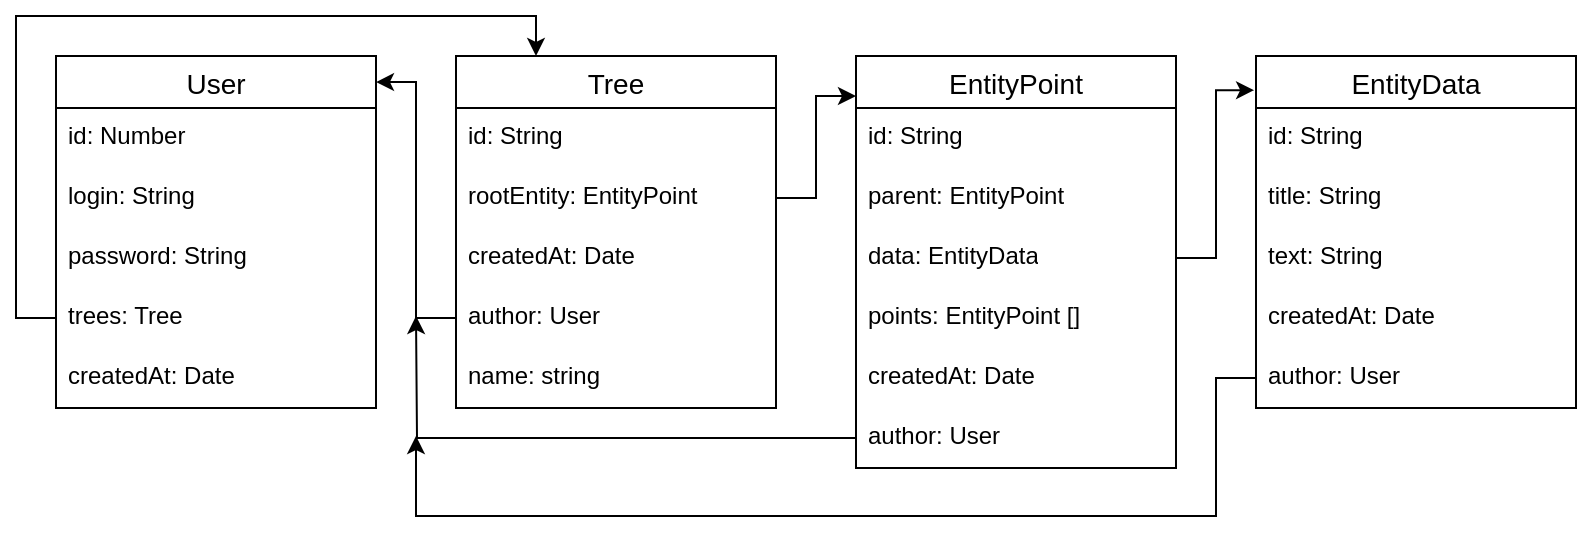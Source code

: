 <mxfile version="21.1.4" type="device">
  <diagram name="Страница 1" id="KvHwKT1946fFh7G32Nm5">
    <mxGraphModel dx="1674" dy="774" grid="1" gridSize="10" guides="1" tooltips="1" connect="1" arrows="1" fold="1" page="1" pageScale="1" pageWidth="827" pageHeight="1169" math="0" shadow="0">
      <root>
        <mxCell id="0" />
        <mxCell id="1" parent="0" />
        <mxCell id="ULkRijDtTXt9nsSpfZVI-3" value="User" style="swimlane;fontStyle=0;childLayout=stackLayout;horizontal=1;startSize=26;horizontalStack=0;resizeParent=1;resizeParentMax=0;resizeLast=0;collapsible=1;marginBottom=0;align=center;fontSize=14;" parent="1" vertex="1">
          <mxGeometry x="40" y="120" width="160" height="176" as="geometry" />
        </mxCell>
        <mxCell id="ULkRijDtTXt9nsSpfZVI-4" value="id: Number" style="text;strokeColor=none;fillColor=none;spacingLeft=4;spacingRight=4;overflow=hidden;rotatable=0;points=[[0,0.5],[1,0.5]];portConstraint=eastwest;fontSize=12;whiteSpace=wrap;html=1;" parent="ULkRijDtTXt9nsSpfZVI-3" vertex="1">
          <mxGeometry y="26" width="160" height="30" as="geometry" />
        </mxCell>
        <mxCell id="ULkRijDtTXt9nsSpfZVI-5" value="login: String" style="text;strokeColor=none;fillColor=none;spacingLeft=4;spacingRight=4;overflow=hidden;rotatable=0;points=[[0,0.5],[1,0.5]];portConstraint=eastwest;fontSize=12;whiteSpace=wrap;html=1;" parent="ULkRijDtTXt9nsSpfZVI-3" vertex="1">
          <mxGeometry y="56" width="160" height="30" as="geometry" />
        </mxCell>
        <mxCell id="ULkRijDtTXt9nsSpfZVI-6" value="password: String" style="text;strokeColor=none;fillColor=none;spacingLeft=4;spacingRight=4;overflow=hidden;rotatable=0;points=[[0,0.5],[1,0.5]];portConstraint=eastwest;fontSize=12;whiteSpace=wrap;html=1;" parent="ULkRijDtTXt9nsSpfZVI-3" vertex="1">
          <mxGeometry y="86" width="160" height="30" as="geometry" />
        </mxCell>
        <mxCell id="ULkRijDtTXt9nsSpfZVI-9" value="trees: Tree" style="text;strokeColor=none;fillColor=none;spacingLeft=4;spacingRight=4;overflow=hidden;rotatable=0;points=[[0,0.5],[1,0.5]];portConstraint=eastwest;fontSize=12;whiteSpace=wrap;html=1;" parent="ULkRijDtTXt9nsSpfZVI-3" vertex="1">
          <mxGeometry y="116" width="160" height="30" as="geometry" />
        </mxCell>
        <mxCell id="ULkRijDtTXt9nsSpfZVI-14" value="createdAt: Date" style="text;strokeColor=none;fillColor=none;spacingLeft=4;spacingRight=4;overflow=hidden;rotatable=0;points=[[0,0.5],[1,0.5]];portConstraint=eastwest;fontSize=12;whiteSpace=wrap;html=1;" parent="ULkRijDtTXt9nsSpfZVI-3" vertex="1">
          <mxGeometry y="146" width="160" height="30" as="geometry" />
        </mxCell>
        <mxCell id="ULkRijDtTXt9nsSpfZVI-17" value="Tree" style="swimlane;fontStyle=0;childLayout=stackLayout;horizontal=1;startSize=26;horizontalStack=0;resizeParent=1;resizeParentMax=0;resizeLast=0;collapsible=1;marginBottom=0;align=center;fontSize=14;" parent="1" vertex="1">
          <mxGeometry x="240" y="120" width="160" height="176" as="geometry" />
        </mxCell>
        <mxCell id="ULkRijDtTXt9nsSpfZVI-18" value="id: String" style="text;strokeColor=none;fillColor=none;spacingLeft=4;spacingRight=4;overflow=hidden;rotatable=0;points=[[0,0.5],[1,0.5]];portConstraint=eastwest;fontSize=12;whiteSpace=wrap;html=1;" parent="ULkRijDtTXt9nsSpfZVI-17" vertex="1">
          <mxGeometry y="26" width="160" height="30" as="geometry" />
        </mxCell>
        <mxCell id="ULkRijDtTXt9nsSpfZVI-19" value="rootEntity:&amp;nbsp;EntityPoint" style="text;strokeColor=none;fillColor=none;spacingLeft=4;spacingRight=4;overflow=hidden;rotatable=0;points=[[0,0.5],[1,0.5]];portConstraint=eastwest;fontSize=12;whiteSpace=wrap;html=1;" parent="ULkRijDtTXt9nsSpfZVI-17" vertex="1">
          <mxGeometry y="56" width="160" height="30" as="geometry" />
        </mxCell>
        <mxCell id="ULkRijDtTXt9nsSpfZVI-20" value="createdAt: Date" style="text;strokeColor=none;fillColor=none;spacingLeft=4;spacingRight=4;overflow=hidden;rotatable=0;points=[[0,0.5],[1,0.5]];portConstraint=eastwest;fontSize=12;whiteSpace=wrap;html=1;" parent="ULkRijDtTXt9nsSpfZVI-17" vertex="1">
          <mxGeometry y="86" width="160" height="30" as="geometry" />
        </mxCell>
        <mxCell id="ULkRijDtTXt9nsSpfZVI-33" value="author: User" style="text;strokeColor=none;fillColor=none;spacingLeft=4;spacingRight=4;overflow=hidden;rotatable=0;points=[[0,0.5],[1,0.5]];portConstraint=eastwest;fontSize=12;whiteSpace=wrap;html=1;" parent="ULkRijDtTXt9nsSpfZVI-17" vertex="1">
          <mxGeometry y="116" width="160" height="30" as="geometry" />
        </mxCell>
        <mxCell id="O4hoSoFtSw9BWxIYlCnZ-1" value="name: string" style="text;strokeColor=none;fillColor=none;spacingLeft=4;spacingRight=4;overflow=hidden;rotatable=0;points=[[0,0.5],[1,0.5]];portConstraint=eastwest;fontSize=12;whiteSpace=wrap;html=1;" vertex="1" parent="ULkRijDtTXt9nsSpfZVI-17">
          <mxGeometry y="146" width="160" height="30" as="geometry" />
        </mxCell>
        <mxCell id="ULkRijDtTXt9nsSpfZVI-21" value="EntityPoint" style="swimlane;fontStyle=0;childLayout=stackLayout;horizontal=1;startSize=26;horizontalStack=0;resizeParent=1;resizeParentMax=0;resizeLast=0;collapsible=1;marginBottom=0;align=center;fontSize=14;" parent="1" vertex="1">
          <mxGeometry x="440" y="120" width="160" height="206" as="geometry" />
        </mxCell>
        <mxCell id="ULkRijDtTXt9nsSpfZVI-22" value="id: String" style="text;strokeColor=none;fillColor=none;spacingLeft=4;spacingRight=4;overflow=hidden;rotatable=0;points=[[0,0.5],[1,0.5]];portConstraint=eastwest;fontSize=12;whiteSpace=wrap;html=1;" parent="ULkRijDtTXt9nsSpfZVI-21" vertex="1">
          <mxGeometry y="26" width="160" height="30" as="geometry" />
        </mxCell>
        <mxCell id="ULkRijDtTXt9nsSpfZVI-23" value="parent: EntityPoint" style="text;strokeColor=none;fillColor=none;spacingLeft=4;spacingRight=4;overflow=hidden;rotatable=0;points=[[0,0.5],[1,0.5]];portConstraint=eastwest;fontSize=12;whiteSpace=wrap;html=1;" parent="ULkRijDtTXt9nsSpfZVI-21" vertex="1">
          <mxGeometry y="56" width="160" height="30" as="geometry" />
        </mxCell>
        <mxCell id="ULkRijDtTXt9nsSpfZVI-24" value="data: EntityData" style="text;strokeColor=none;fillColor=none;spacingLeft=4;spacingRight=4;overflow=hidden;rotatable=0;points=[[0,0.5],[1,0.5]];portConstraint=eastwest;fontSize=12;whiteSpace=wrap;html=1;" parent="ULkRijDtTXt9nsSpfZVI-21" vertex="1">
          <mxGeometry y="86" width="160" height="30" as="geometry" />
        </mxCell>
        <mxCell id="ULkRijDtTXt9nsSpfZVI-29" value="points: EntityPoint []" style="text;strokeColor=none;fillColor=none;spacingLeft=4;spacingRight=4;overflow=hidden;rotatable=0;points=[[0,0.5],[1,0.5]];portConstraint=eastwest;fontSize=12;whiteSpace=wrap;html=1;" parent="ULkRijDtTXt9nsSpfZVI-21" vertex="1">
          <mxGeometry y="116" width="160" height="30" as="geometry" />
        </mxCell>
        <mxCell id="ULkRijDtTXt9nsSpfZVI-32" value="createdAt: Date" style="text;strokeColor=none;fillColor=none;spacingLeft=4;spacingRight=4;overflow=hidden;rotatable=0;points=[[0,0.5],[1,0.5]];portConstraint=eastwest;fontSize=12;whiteSpace=wrap;html=1;" parent="ULkRijDtTXt9nsSpfZVI-21" vertex="1">
          <mxGeometry y="146" width="160" height="30" as="geometry" />
        </mxCell>
        <mxCell id="ULkRijDtTXt9nsSpfZVI-37" style="edgeStyle=orthogonalEdgeStyle;rounded=0;orthogonalLoop=1;jettySize=auto;html=1;" parent="ULkRijDtTXt9nsSpfZVI-21" source="ULkRijDtTXt9nsSpfZVI-35" edge="1">
          <mxGeometry relative="1" as="geometry">
            <mxPoint x="-220" y="130" as="targetPoint" />
          </mxGeometry>
        </mxCell>
        <mxCell id="ULkRijDtTXt9nsSpfZVI-35" value="author: User" style="text;strokeColor=none;fillColor=none;spacingLeft=4;spacingRight=4;overflow=hidden;rotatable=0;points=[[0,0.5],[1,0.5]];portConstraint=eastwest;fontSize=12;whiteSpace=wrap;html=1;" parent="ULkRijDtTXt9nsSpfZVI-21" vertex="1">
          <mxGeometry y="176" width="160" height="30" as="geometry" />
        </mxCell>
        <mxCell id="ULkRijDtTXt9nsSpfZVI-25" value="EntityData" style="swimlane;fontStyle=0;childLayout=stackLayout;horizontal=1;startSize=26;horizontalStack=0;resizeParent=1;resizeParentMax=0;resizeLast=0;collapsible=1;marginBottom=0;align=center;fontSize=14;" parent="1" vertex="1">
          <mxGeometry x="640" y="120" width="160" height="176" as="geometry" />
        </mxCell>
        <mxCell id="ULkRijDtTXt9nsSpfZVI-26" value="id: String" style="text;strokeColor=none;fillColor=none;spacingLeft=4;spacingRight=4;overflow=hidden;rotatable=0;points=[[0,0.5],[1,0.5]];portConstraint=eastwest;fontSize=12;whiteSpace=wrap;html=1;" parent="ULkRijDtTXt9nsSpfZVI-25" vertex="1">
          <mxGeometry y="26" width="160" height="30" as="geometry" />
        </mxCell>
        <mxCell id="ULkRijDtTXt9nsSpfZVI-27" value="title: String" style="text;strokeColor=none;fillColor=none;spacingLeft=4;spacingRight=4;overflow=hidden;rotatable=0;points=[[0,0.5],[1,0.5]];portConstraint=eastwest;fontSize=12;whiteSpace=wrap;html=1;" parent="ULkRijDtTXt9nsSpfZVI-25" vertex="1">
          <mxGeometry y="56" width="160" height="30" as="geometry" />
        </mxCell>
        <mxCell id="ULkRijDtTXt9nsSpfZVI-28" value="text: String" style="text;strokeColor=none;fillColor=none;spacingLeft=4;spacingRight=4;overflow=hidden;rotatable=0;points=[[0,0.5],[1,0.5]];portConstraint=eastwest;fontSize=12;whiteSpace=wrap;html=1;" parent="ULkRijDtTXt9nsSpfZVI-25" vertex="1">
          <mxGeometry y="86" width="160" height="30" as="geometry" />
        </mxCell>
        <mxCell id="ULkRijDtTXt9nsSpfZVI-30" value="createdAt: Date" style="text;strokeColor=none;fillColor=none;spacingLeft=4;spacingRight=4;overflow=hidden;rotatable=0;points=[[0,0.5],[1,0.5]];portConstraint=eastwest;fontSize=12;whiteSpace=wrap;html=1;" parent="ULkRijDtTXt9nsSpfZVI-25" vertex="1">
          <mxGeometry y="116" width="160" height="30" as="geometry" />
        </mxCell>
        <mxCell id="ULkRijDtTXt9nsSpfZVI-38" style="edgeStyle=orthogonalEdgeStyle;rounded=0;orthogonalLoop=1;jettySize=auto;html=1;" parent="ULkRijDtTXt9nsSpfZVI-25" source="ULkRijDtTXt9nsSpfZVI-34" edge="1">
          <mxGeometry relative="1" as="geometry">
            <mxPoint x="-420" y="190" as="targetPoint" />
            <Array as="points">
              <mxPoint x="-20" y="161" />
              <mxPoint x="-20" y="230" />
              <mxPoint x="-420" y="230" />
            </Array>
          </mxGeometry>
        </mxCell>
        <mxCell id="ULkRijDtTXt9nsSpfZVI-34" value="author: User" style="text;strokeColor=none;fillColor=none;spacingLeft=4;spacingRight=4;overflow=hidden;rotatable=0;points=[[0,0.5],[1,0.5]];portConstraint=eastwest;fontSize=12;whiteSpace=wrap;html=1;" parent="ULkRijDtTXt9nsSpfZVI-25" vertex="1">
          <mxGeometry y="146" width="160" height="30" as="geometry" />
        </mxCell>
        <mxCell id="ULkRijDtTXt9nsSpfZVI-36" style="edgeStyle=orthogonalEdgeStyle;rounded=0;orthogonalLoop=1;jettySize=auto;html=1;entryX=1;entryY=0.074;entryDx=0;entryDy=0;entryPerimeter=0;" parent="1" source="ULkRijDtTXt9nsSpfZVI-33" target="ULkRijDtTXt9nsSpfZVI-3" edge="1">
          <mxGeometry relative="1" as="geometry" />
        </mxCell>
        <mxCell id="ULkRijDtTXt9nsSpfZVI-40" style="edgeStyle=orthogonalEdgeStyle;rounded=0;orthogonalLoop=1;jettySize=auto;html=1;" parent="1" source="ULkRijDtTXt9nsSpfZVI-9" edge="1">
          <mxGeometry relative="1" as="geometry">
            <mxPoint x="280" y="120" as="targetPoint" />
            <mxPoint x="80" y="371" as="sourcePoint" />
            <Array as="points">
              <mxPoint x="20" y="251" />
              <mxPoint x="20" y="100" />
              <mxPoint x="280" y="100" />
            </Array>
          </mxGeometry>
        </mxCell>
        <mxCell id="ULkRijDtTXt9nsSpfZVI-41" style="edgeStyle=orthogonalEdgeStyle;rounded=0;orthogonalLoop=1;jettySize=auto;html=1;" parent="1" source="ULkRijDtTXt9nsSpfZVI-19" edge="1">
          <mxGeometry relative="1" as="geometry">
            <mxPoint x="440" y="140" as="targetPoint" />
            <Array as="points">
              <mxPoint x="420" y="191" />
              <mxPoint x="420" y="140" />
              <mxPoint x="440" y="140" />
            </Array>
          </mxGeometry>
        </mxCell>
        <mxCell id="ULkRijDtTXt9nsSpfZVI-43" style="edgeStyle=orthogonalEdgeStyle;rounded=0;orthogonalLoop=1;jettySize=auto;html=1;entryX=-0.006;entryY=0.097;entryDx=0;entryDy=0;entryPerimeter=0;" parent="1" source="ULkRijDtTXt9nsSpfZVI-24" target="ULkRijDtTXt9nsSpfZVI-25" edge="1">
          <mxGeometry relative="1" as="geometry" />
        </mxCell>
      </root>
    </mxGraphModel>
  </diagram>
</mxfile>
